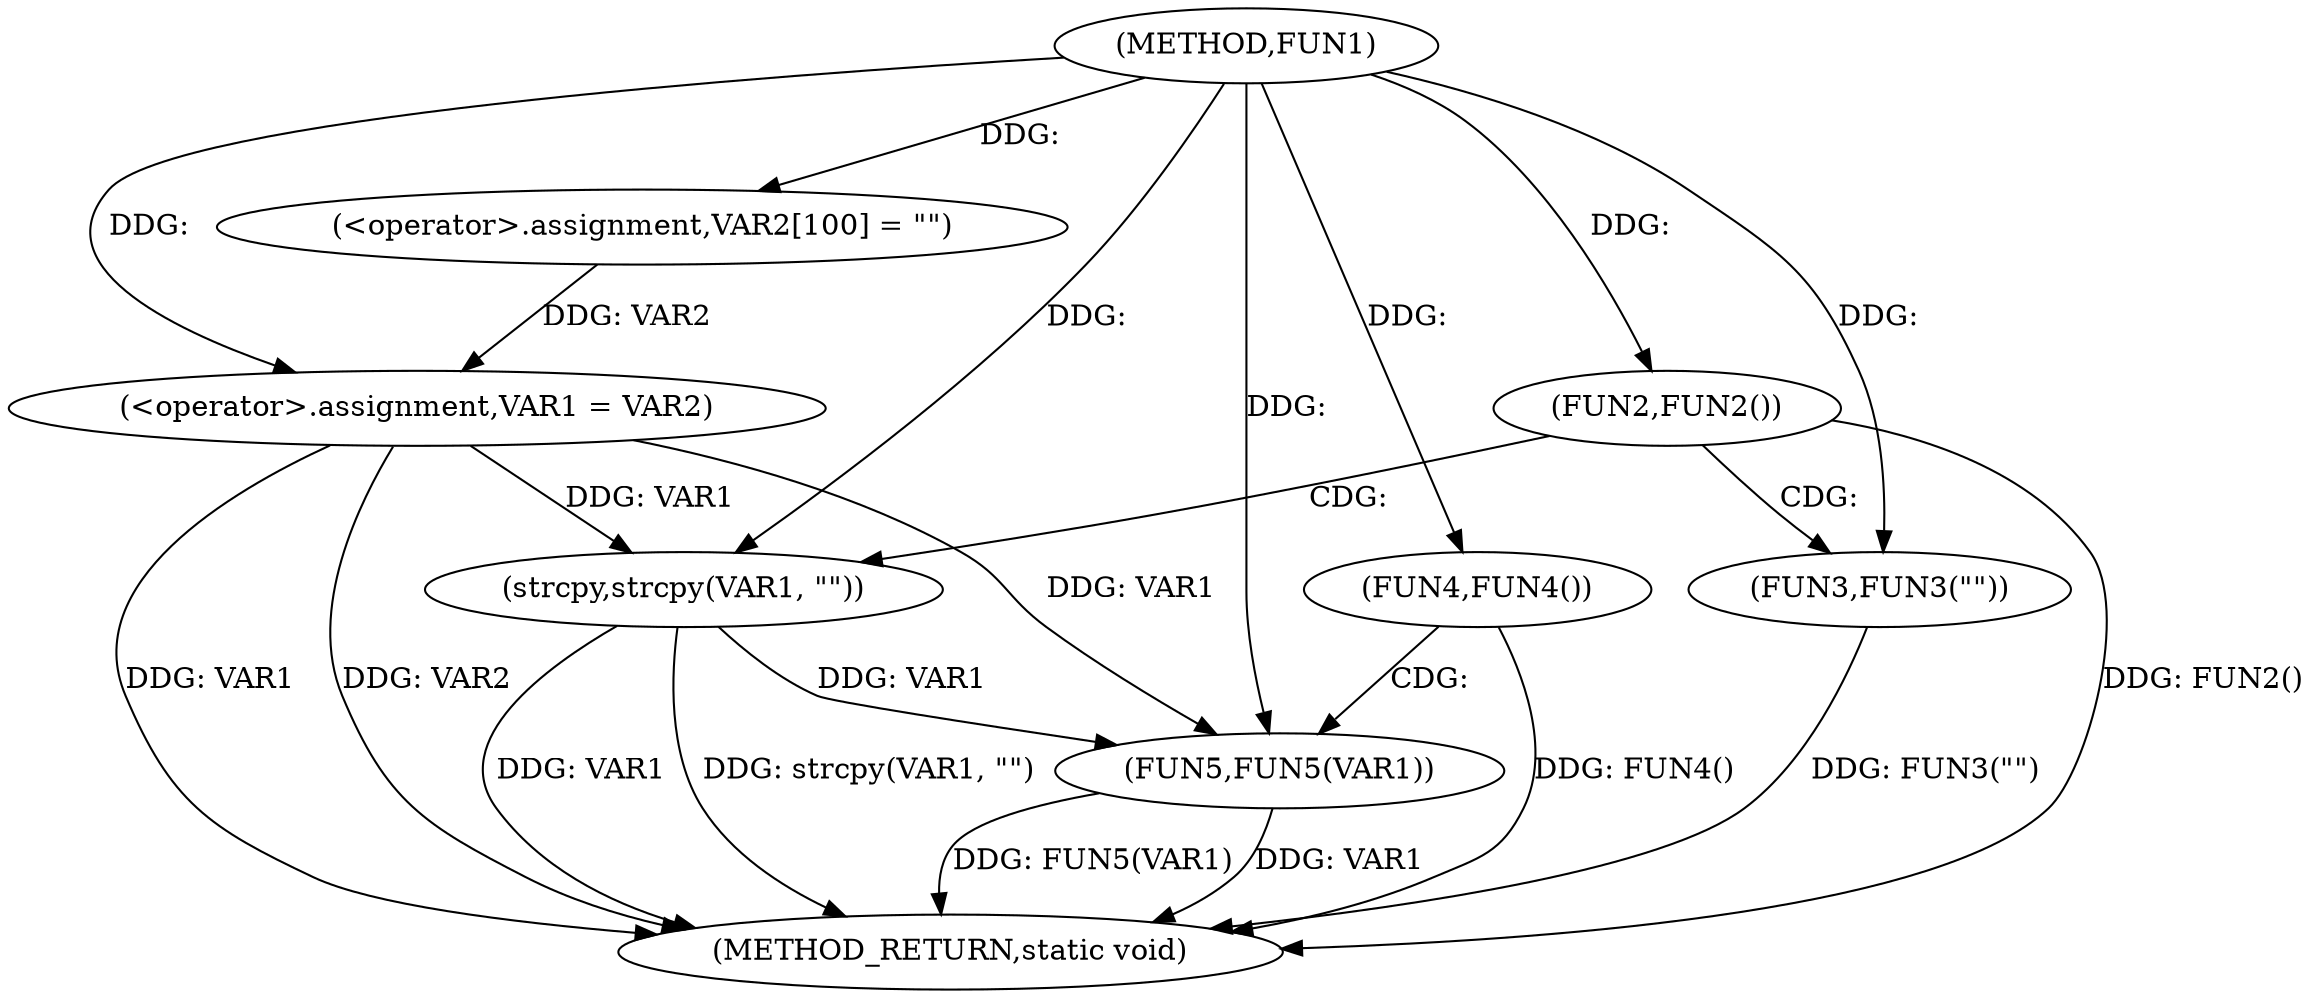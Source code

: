 digraph FUN1 {  
"1000100" [label = "(METHOD,FUN1)" ]
"1000125" [label = "(METHOD_RETURN,static void)" ]
"1000104" [label = "(<operator>.assignment,VAR2[100] = \"\")" ]
"1000107" [label = "(<operator>.assignment,VAR1 = VAR2)" ]
"1000111" [label = "(FUN2,FUN2())" ]
"1000113" [label = "(FUN3,FUN3(\"\"))" ]
"1000117" [label = "(strcpy,strcpy(VAR1, \"\"))" ]
"1000121" [label = "(FUN4,FUN4())" ]
"1000123" [label = "(FUN5,FUN5(VAR1))" ]
  "1000117" -> "1000125"  [ label = "DDG: strcpy(VAR1, \"\")"] 
  "1000107" -> "1000125"  [ label = "DDG: VAR1"] 
  "1000123" -> "1000125"  [ label = "DDG: FUN5(VAR1)"] 
  "1000121" -> "1000125"  [ label = "DDG: FUN4()"] 
  "1000117" -> "1000125"  [ label = "DDG: VAR1"] 
  "1000113" -> "1000125"  [ label = "DDG: FUN3(\"\")"] 
  "1000111" -> "1000125"  [ label = "DDG: FUN2()"] 
  "1000107" -> "1000125"  [ label = "DDG: VAR2"] 
  "1000123" -> "1000125"  [ label = "DDG: VAR1"] 
  "1000100" -> "1000104"  [ label = "DDG: "] 
  "1000104" -> "1000107"  [ label = "DDG: VAR2"] 
  "1000100" -> "1000107"  [ label = "DDG: "] 
  "1000100" -> "1000111"  [ label = "DDG: "] 
  "1000100" -> "1000113"  [ label = "DDG: "] 
  "1000107" -> "1000117"  [ label = "DDG: VAR1"] 
  "1000100" -> "1000117"  [ label = "DDG: "] 
  "1000100" -> "1000121"  [ label = "DDG: "] 
  "1000107" -> "1000123"  [ label = "DDG: VAR1"] 
  "1000117" -> "1000123"  [ label = "DDG: VAR1"] 
  "1000100" -> "1000123"  [ label = "DDG: "] 
  "1000111" -> "1000117"  [ label = "CDG: "] 
  "1000111" -> "1000113"  [ label = "CDG: "] 
  "1000121" -> "1000123"  [ label = "CDG: "] 
}
